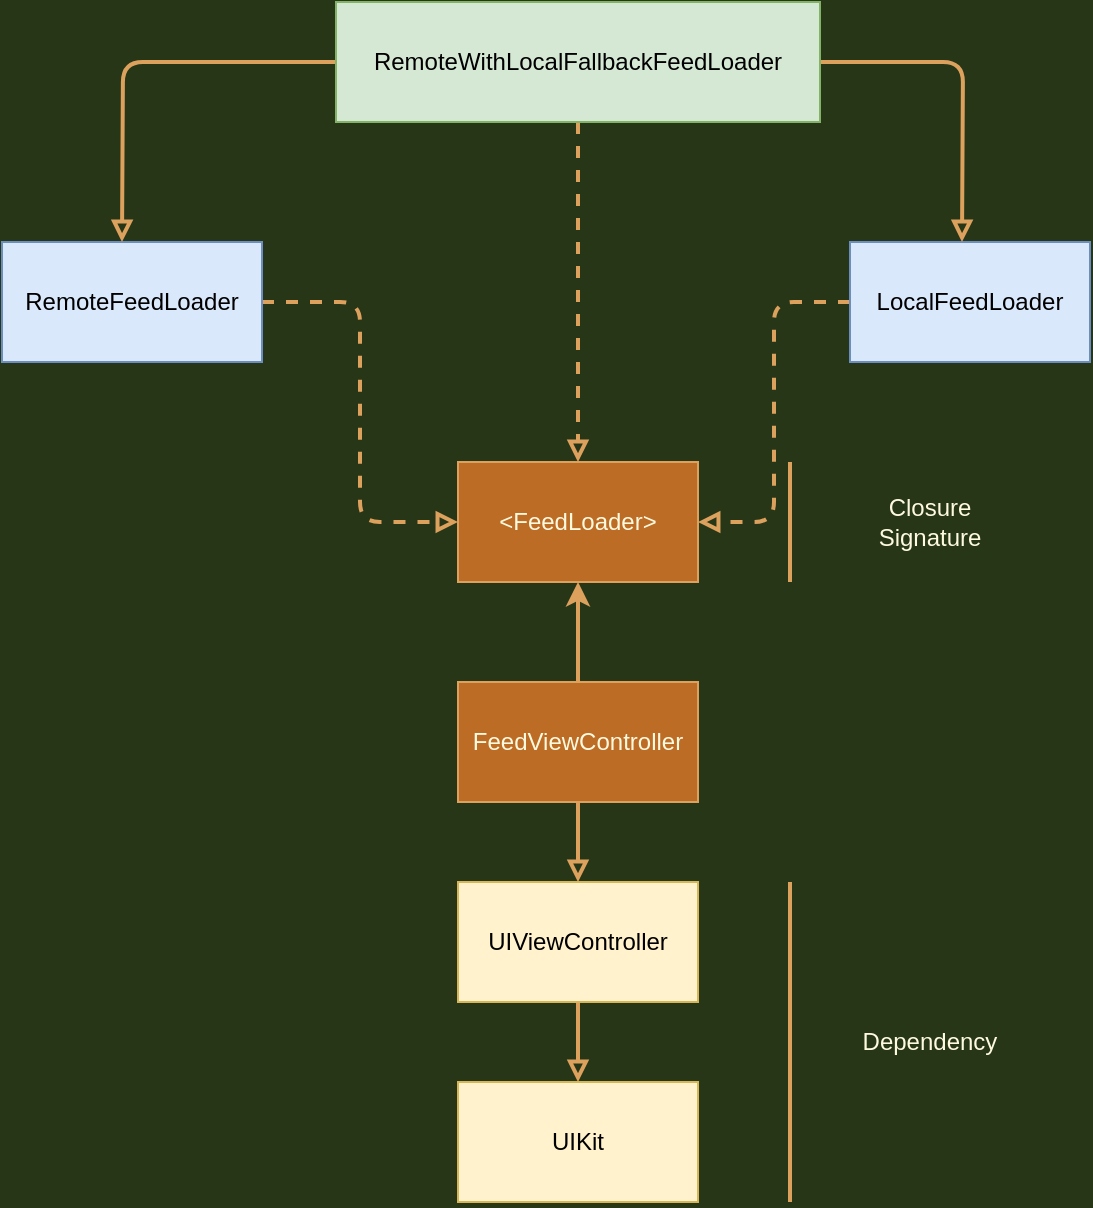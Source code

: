 <mxfile version="17.4.6" type="dropbox"><diagram id="a0IDD0p7EdCoURmY6a-C" name="Page-1"><mxGraphModel dx="1426" dy="825" grid="1" gridSize="10" guides="1" tooltips="1" connect="1" arrows="1" fold="1" page="1" pageScale="1" pageWidth="827" pageHeight="1169" background="#283618" math="0" shadow="0"><root><mxCell id="0"/><mxCell id="1" parent="0"/><mxCell id="_UNUjklHlu6j-b9dcxbK-4" style="edgeStyle=orthogonalEdgeStyle;curved=0;rounded=1;sketch=0;orthogonalLoop=1;jettySize=auto;html=1;exitX=0.5;exitY=1;exitDx=0;exitDy=0;fontColor=#FEFAE0;strokeColor=#DDA15E;fillColor=#BC6C25;strokeWidth=2;endArrow=block;endFill=0;" edge="1" parent="1" source="5ttqCtmX7gylSeJKLpLj-1" target="_UNUjklHlu6j-b9dcxbK-1"><mxGeometry relative="1" as="geometry"/></mxCell><mxCell id="_UNUjklHlu6j-b9dcxbK-12" style="edgeStyle=orthogonalEdgeStyle;curved=0;rounded=1;sketch=0;orthogonalLoop=1;jettySize=auto;html=1;exitX=0.5;exitY=0;exitDx=0;exitDy=0;fontColor=#FEFAE0;strokeColor=#DDA15E;strokeWidth=2;fillColor=#BC6C25;" edge="1" parent="1" source="5ttqCtmX7gylSeJKLpLj-1" target="_UNUjklHlu6j-b9dcxbK-8"><mxGeometry relative="1" as="geometry"/></mxCell><mxCell id="5ttqCtmX7gylSeJKLpLj-1" value="FeedViewController" style="rounded=0;whiteSpace=wrap;html=1;fillColor=#BC6C25;strokeColor=#DDA15E;fontColor=#FEFAE0;" parent="1" vertex="1"><mxGeometry x="348" y="550" width="120" height="60" as="geometry"/></mxCell><mxCell id="_UNUjklHlu6j-b9dcxbK-3" style="edgeStyle=orthogonalEdgeStyle;curved=0;rounded=1;sketch=0;orthogonalLoop=1;jettySize=auto;html=1;exitX=0.5;exitY=1;exitDx=0;exitDy=0;entryX=0.5;entryY=0;entryDx=0;entryDy=0;fontColor=#FEFAE0;strokeColor=#DDA15E;fillColor=#BC6C25;strokeWidth=2;endArrow=block;endFill=0;" edge="1" parent="1" source="_UNUjklHlu6j-b9dcxbK-1" target="_UNUjklHlu6j-b9dcxbK-2"><mxGeometry relative="1" as="geometry"/></mxCell><mxCell id="_UNUjklHlu6j-b9dcxbK-1" value="UIViewController" style="rounded=0;whiteSpace=wrap;html=1;fillColor=#fff2cc;strokeColor=#d6b656;" vertex="1" parent="1"><mxGeometry x="348" y="650" width="120" height="60" as="geometry"/></mxCell><mxCell id="_UNUjklHlu6j-b9dcxbK-2" value="UIKit" style="rounded=0;whiteSpace=wrap;html=1;fillColor=#fff2cc;strokeColor=#d6b656;" vertex="1" parent="1"><mxGeometry x="348" y="750" width="120" height="60" as="geometry"/></mxCell><mxCell id="_UNUjklHlu6j-b9dcxbK-5" value="Dependency" style="text;html=1;strokeColor=none;fillColor=none;align=center;verticalAlign=middle;whiteSpace=wrap;rounded=0;sketch=0;fontColor=#FEFAE0;" vertex="1" parent="1"><mxGeometry x="544" y="710" width="80" height="40" as="geometry"/></mxCell><mxCell id="_UNUjklHlu6j-b9dcxbK-7" value="" style="endArrow=none;html=1;rounded=1;sketch=0;fontColor=#FEFAE0;strokeColor=#DDA15E;strokeWidth=2;fillColor=#BC6C25;curved=0;" edge="1" parent="1"><mxGeometry width="50" height="50" relative="1" as="geometry"><mxPoint x="514" y="810" as="sourcePoint"/><mxPoint x="514" y="650" as="targetPoint"/></mxGeometry></mxCell><mxCell id="_UNUjklHlu6j-b9dcxbK-8" value="&amp;lt;FeedLoader&amp;gt;" style="rounded=0;whiteSpace=wrap;html=1;fillColor=#BC6C25;strokeColor=#DDA15E;fontColor=#FEFAE0;" vertex="1" parent="1"><mxGeometry x="348" y="440" width="120" height="60" as="geometry"/></mxCell><mxCell id="_UNUjklHlu6j-b9dcxbK-9" value="Closure Signature" style="text;html=1;strokeColor=none;fillColor=none;align=center;verticalAlign=middle;whiteSpace=wrap;rounded=0;sketch=0;fontColor=#FEFAE0;" vertex="1" parent="1"><mxGeometry x="544" y="450" width="80" height="40" as="geometry"/></mxCell><mxCell id="_UNUjklHlu6j-b9dcxbK-11" value="" style="endArrow=none;html=1;rounded=1;sketch=0;fontColor=#FEFAE0;strokeColor=#DDA15E;strokeWidth=2;fillColor=#BC6C25;curved=0;" edge="1" parent="1"><mxGeometry width="50" height="50" relative="1" as="geometry"><mxPoint x="514" y="500" as="sourcePoint"/><mxPoint x="514" y="440" as="targetPoint"/></mxGeometry></mxCell><mxCell id="_UNUjklHlu6j-b9dcxbK-26" style="edgeStyle=orthogonalEdgeStyle;curved=0;rounded=1;sketch=0;orthogonalLoop=1;jettySize=auto;html=1;entryX=0;entryY=0.5;entryDx=0;entryDy=0;dashed=1;fontColor=#FEFAE0;endArrow=block;endFill=0;strokeColor=#DDA15E;strokeWidth=2;fillColor=#BC6C25;" edge="1" parent="1" source="_UNUjklHlu6j-b9dcxbK-13" target="_UNUjklHlu6j-b9dcxbK-8"><mxGeometry relative="1" as="geometry"/></mxCell><mxCell id="_UNUjklHlu6j-b9dcxbK-13" value="RemoteFeedLoader" style="rounded=0;whiteSpace=wrap;html=1;fillColor=#dae8fc;strokeColor=#6c8ebf;" vertex="1" parent="1"><mxGeometry x="120" y="330" width="130" height="60" as="geometry"/></mxCell><mxCell id="_UNUjklHlu6j-b9dcxbK-27" style="edgeStyle=orthogonalEdgeStyle;curved=0;rounded=1;sketch=0;orthogonalLoop=1;jettySize=auto;html=1;entryX=1;entryY=0.5;entryDx=0;entryDy=0;dashed=1;fontColor=#FEFAE0;endArrow=block;endFill=0;strokeColor=#DDA15E;strokeWidth=2;fillColor=#BC6C25;" edge="1" parent="1" source="_UNUjklHlu6j-b9dcxbK-15" target="_UNUjklHlu6j-b9dcxbK-8"><mxGeometry relative="1" as="geometry"/></mxCell><mxCell id="_UNUjklHlu6j-b9dcxbK-15" value="LocalFeedLoader" style="rounded=0;whiteSpace=wrap;html=1;fillColor=#dae8fc;strokeColor=#6c8ebf;" vertex="1" parent="1"><mxGeometry x="544" y="330" width="120" height="60" as="geometry"/></mxCell><mxCell id="_UNUjklHlu6j-b9dcxbK-24" style="edgeStyle=orthogonalEdgeStyle;curved=0;rounded=1;sketch=0;orthogonalLoop=1;jettySize=auto;html=1;dashed=1;fontColor=#FEFAE0;endArrow=block;endFill=0;strokeColor=#DDA15E;strokeWidth=2;fillColor=#BC6C25;" edge="1" parent="1" source="_UNUjklHlu6j-b9dcxbK-21" target="_UNUjklHlu6j-b9dcxbK-8"><mxGeometry relative="1" as="geometry"/></mxCell><mxCell id="_UNUjklHlu6j-b9dcxbK-28" style="edgeStyle=orthogonalEdgeStyle;curved=0;rounded=1;sketch=0;orthogonalLoop=1;jettySize=auto;html=1;fontColor=#FEFAE0;endArrow=block;endFill=0;strokeColor=#DDA15E;strokeWidth=2;fillColor=#BC6C25;" edge="1" parent="1" source="_UNUjklHlu6j-b9dcxbK-21"><mxGeometry relative="1" as="geometry"><mxPoint x="180" y="330" as="targetPoint"/></mxGeometry></mxCell><mxCell id="_UNUjklHlu6j-b9dcxbK-29" style="edgeStyle=orthogonalEdgeStyle;curved=0;rounded=1;sketch=0;orthogonalLoop=1;jettySize=auto;html=1;fontColor=#FEFAE0;endArrow=block;endFill=0;strokeColor=#DDA15E;strokeWidth=2;fillColor=#BC6C25;" edge="1" parent="1" source="_UNUjklHlu6j-b9dcxbK-21"><mxGeometry relative="1" as="geometry"><mxPoint x="600" y="330" as="targetPoint"/></mxGeometry></mxCell><mxCell id="_UNUjklHlu6j-b9dcxbK-21" value="RemoteWithLocalFallbackFeedLoader" style="rounded=0;whiteSpace=wrap;html=1;fillColor=#d5e8d4;strokeColor=#82b366;" vertex="1" parent="1"><mxGeometry x="287" y="210" width="242" height="60" as="geometry"/></mxCell></root></mxGraphModel></diagram></mxfile>